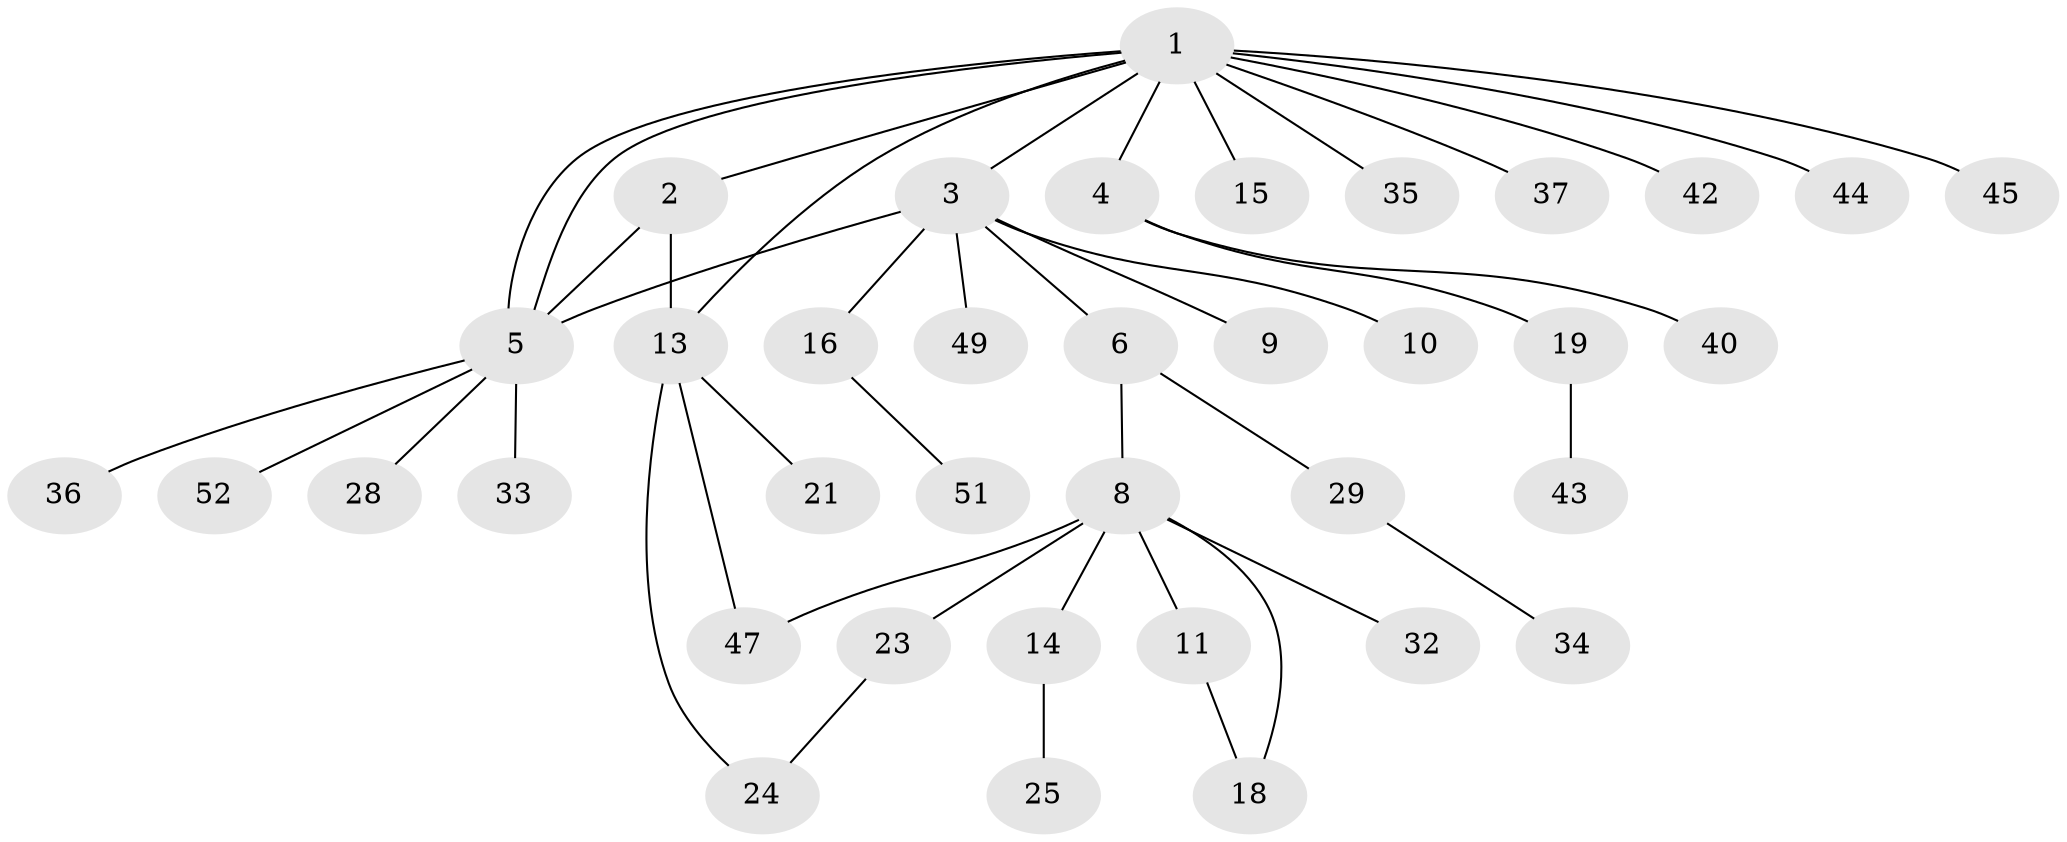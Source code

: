 // Generated by graph-tools (version 1.1) at 2025/52/02/27/25 19:52:00]
// undirected, 37 vertices, 43 edges
graph export_dot {
graph [start="1"]
  node [color=gray90,style=filled];
  1 [super="+7"];
  2 [super="+48"];
  3 [super="+27"];
  4;
  5 [super="+26"];
  6 [super="+30"];
  8 [super="+12"];
  9;
  10;
  11 [super="+22"];
  13 [super="+20"];
  14 [super="+17"];
  15;
  16 [super="+31"];
  18;
  19 [super="+38"];
  21;
  23 [super="+41"];
  24 [super="+50"];
  25;
  28;
  29;
  32;
  33;
  34 [super="+53"];
  35 [super="+39"];
  36;
  37;
  40 [super="+46"];
  42;
  43;
  44;
  45;
  47;
  49;
  51;
  52;
  1 -- 2;
  1 -- 3;
  1 -- 4;
  1 -- 5;
  1 -- 5;
  1 -- 15;
  1 -- 35;
  1 -- 37;
  1 -- 42;
  1 -- 44;
  1 -- 45;
  1 -- 13;
  2 -- 13;
  2 -- 5;
  3 -- 5;
  3 -- 6;
  3 -- 9;
  3 -- 10;
  3 -- 16;
  3 -- 49;
  4 -- 19;
  4 -- 40;
  5 -- 28;
  5 -- 33;
  5 -- 36;
  5 -- 52;
  6 -- 8;
  6 -- 29;
  8 -- 11;
  8 -- 14;
  8 -- 18;
  8 -- 23;
  8 -- 32;
  8 -- 47;
  11 -- 18;
  13 -- 47;
  13 -- 24;
  13 -- 21;
  14 -- 25;
  16 -- 51;
  19 -- 43;
  23 -- 24;
  29 -- 34;
}
